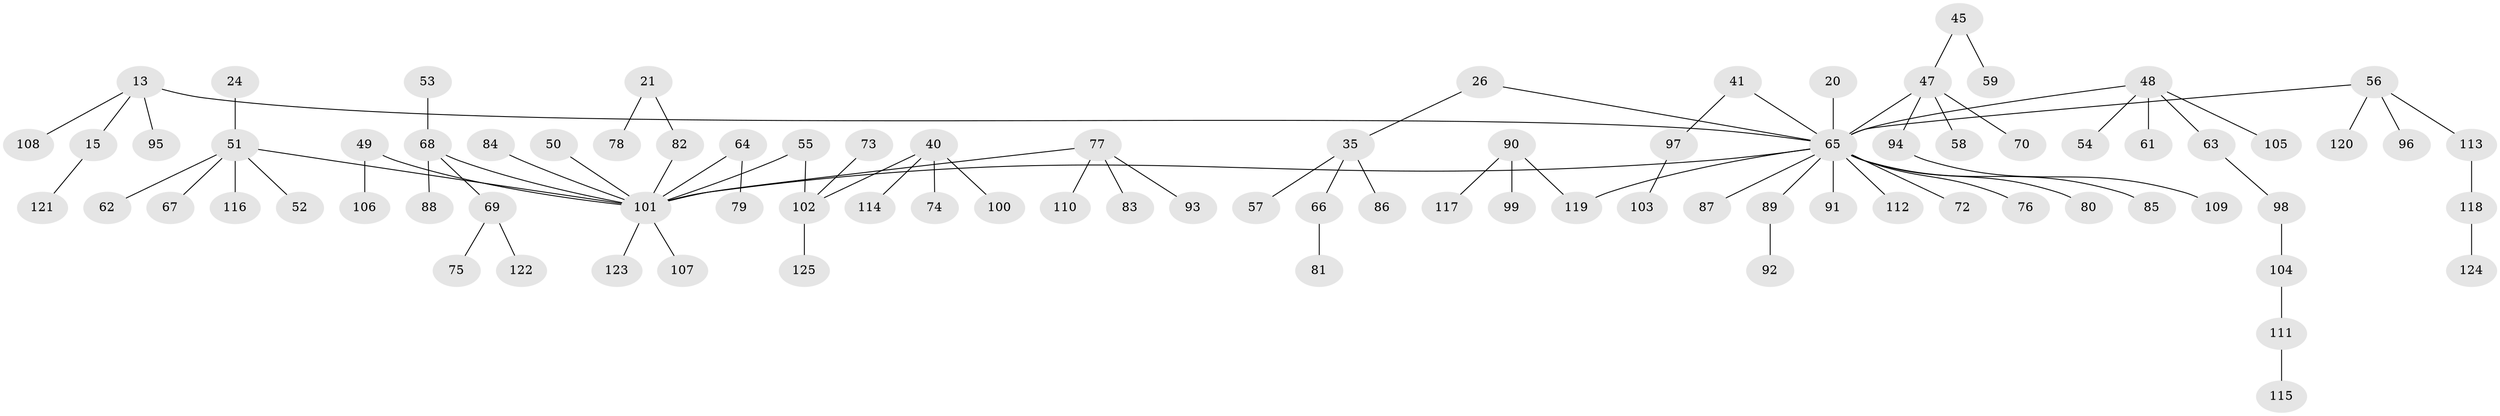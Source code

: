 // original degree distribution, {7: 0.016, 6: 0.008, 5: 0.04, 3: 0.12, 8: 0.008, 2: 0.224, 4: 0.056, 1: 0.528}
// Generated by graph-tools (version 1.1) at 2025/55/03/04/25 21:55:58]
// undirected, 87 vertices, 86 edges
graph export_dot {
graph [start="1"]
  node [color=gray90,style=filled];
  13;
  15;
  20;
  21;
  24;
  26 [super="+16"];
  35;
  40;
  41 [super="+4"];
  45;
  47 [super="+39"];
  48 [super="+22+38+42"];
  49 [super="+25"];
  50;
  51 [super="+27+43"];
  52;
  53;
  54;
  55 [super="+30"];
  56;
  57;
  58;
  59;
  61;
  62;
  63;
  64 [super="+44"];
  65 [super="+5+9"];
  66;
  67;
  68 [super="+37"];
  69;
  70;
  72;
  73;
  74;
  75;
  76;
  77 [super="+36+18+46"];
  78;
  79;
  80;
  81;
  82 [super="+6"];
  83;
  84;
  85;
  86;
  87;
  88;
  89;
  90;
  91;
  92;
  93;
  94;
  95;
  96;
  97 [super="+11"];
  98;
  99;
  100;
  101 [super="+33+71"];
  102 [super="+34"];
  103;
  104;
  105;
  106;
  107;
  108;
  109;
  110;
  111;
  112;
  113;
  114;
  115;
  116;
  117;
  118;
  119 [super="+60"];
  120;
  121;
  122;
  123;
  124;
  125;
  13 -- 15;
  13 -- 95;
  13 -- 108;
  13 -- 65;
  15 -- 121;
  20 -- 65;
  21 -- 78;
  21 -- 82;
  24 -- 51;
  26 -- 65;
  26 -- 35;
  35 -- 57;
  35 -- 66;
  35 -- 86;
  40 -- 74;
  40 -- 100;
  40 -- 114;
  40 -- 102;
  41 -- 65;
  41 -- 97;
  45 -- 59;
  45 -- 47;
  47 -- 70;
  47 -- 65;
  47 -- 58;
  47 -- 94;
  48 -- 105;
  48 -- 65;
  48 -- 54;
  48 -- 63;
  48 -- 61;
  49 -- 106;
  49 -- 101;
  50 -- 101;
  51 -- 67;
  51 -- 116;
  51 -- 52;
  51 -- 101;
  51 -- 62;
  53 -- 68;
  55 -- 101;
  55 -- 102;
  56 -- 96;
  56 -- 113;
  56 -- 120;
  56 -- 65;
  63 -- 98;
  64 -- 79;
  64 -- 101;
  65 -- 76;
  65 -- 112;
  65 -- 72;
  65 -- 80;
  65 -- 85;
  65 -- 87;
  65 -- 89;
  65 -- 101;
  65 -- 91;
  65 -- 119;
  66 -- 81;
  68 -- 69;
  68 -- 88;
  68 -- 101;
  69 -- 75;
  69 -- 122;
  73 -- 102;
  77 -- 93;
  77 -- 110;
  77 -- 83;
  77 -- 101;
  82 -- 101;
  84 -- 101;
  89 -- 92;
  90 -- 99;
  90 -- 117;
  90 -- 119;
  94 -- 109;
  97 -- 103;
  98 -- 104;
  101 -- 123;
  101 -- 107;
  102 -- 125;
  104 -- 111;
  111 -- 115;
  113 -- 118;
  118 -- 124;
}
